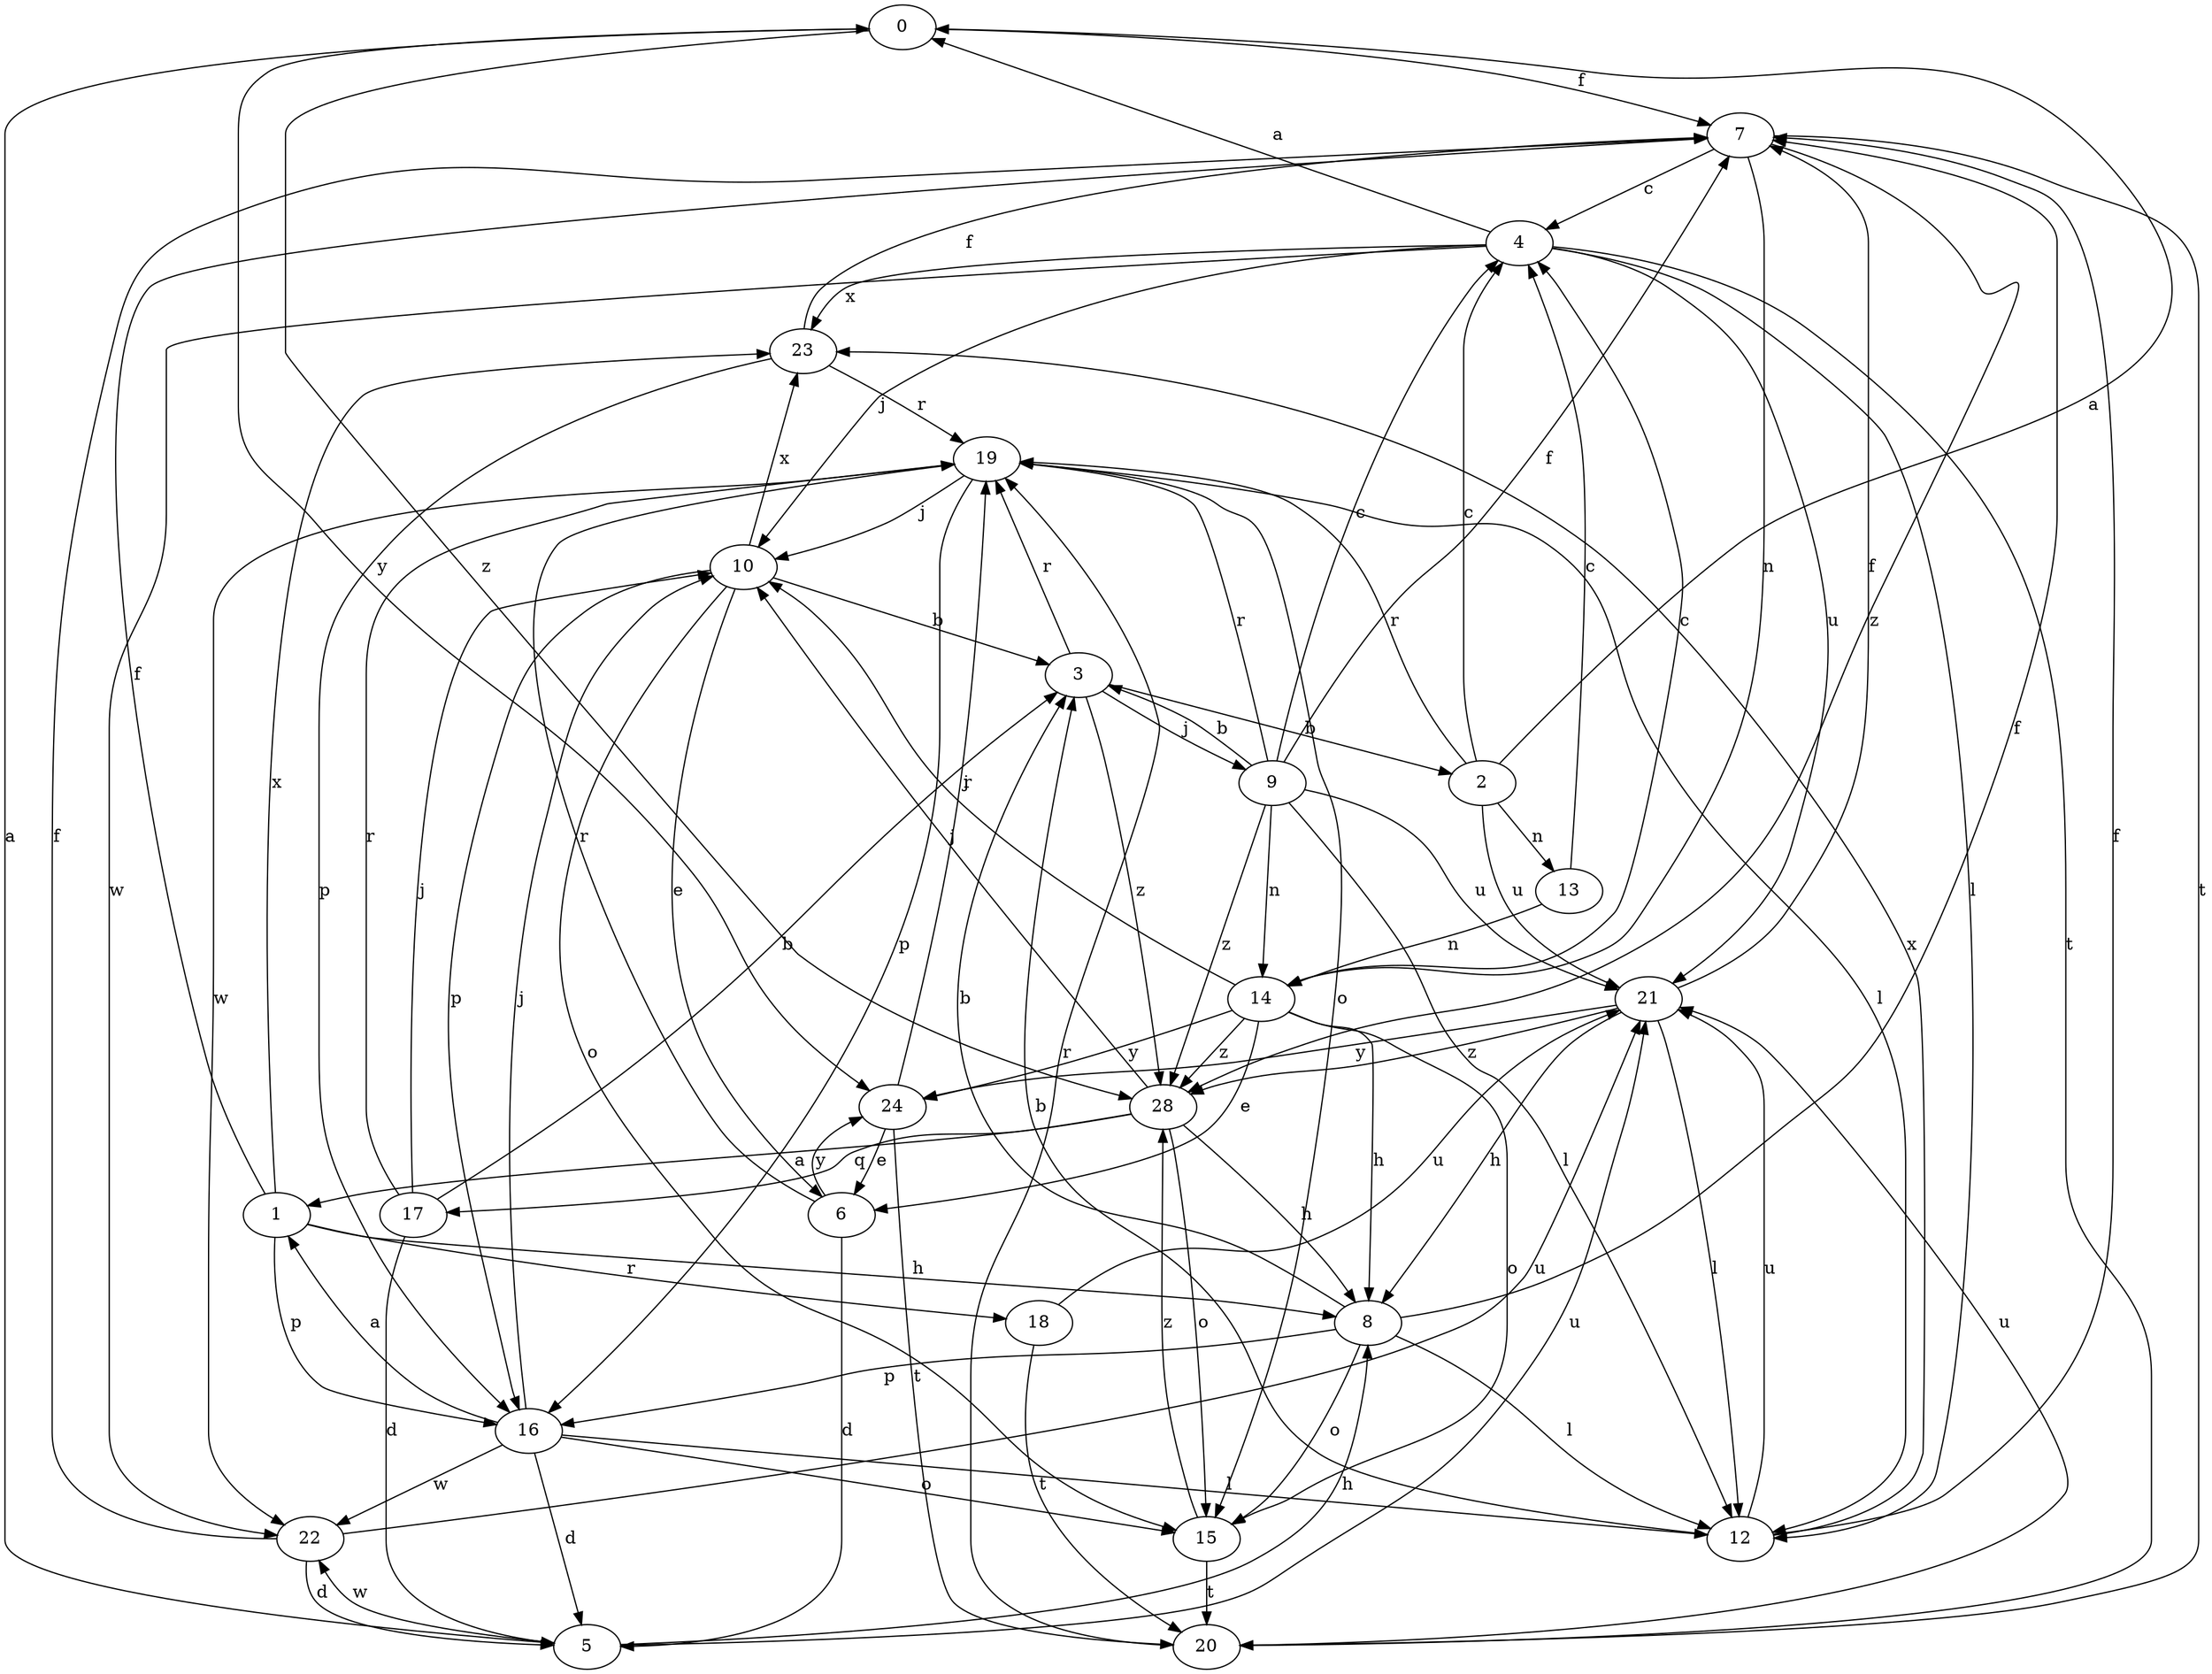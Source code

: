 strict digraph  {
0;
1;
2;
3;
4;
5;
6;
7;
8;
9;
10;
12;
13;
14;
15;
16;
17;
18;
19;
20;
21;
22;
23;
24;
28;
0 -> 7  [label=f];
0 -> 24  [label=y];
0 -> 28  [label=z];
1 -> 7  [label=f];
1 -> 8  [label=h];
1 -> 16  [label=p];
1 -> 18  [label=r];
1 -> 23  [label=x];
2 -> 0  [label=a];
2 -> 4  [label=c];
2 -> 13  [label=n];
2 -> 19  [label=r];
2 -> 21  [label=u];
3 -> 2  [label=b];
3 -> 9  [label=j];
3 -> 19  [label=r];
3 -> 28  [label=z];
4 -> 0  [label=a];
4 -> 10  [label=j];
4 -> 12  [label=l];
4 -> 20  [label=t];
4 -> 21  [label=u];
4 -> 22  [label=w];
4 -> 23  [label=x];
5 -> 0  [label=a];
5 -> 8  [label=h];
5 -> 21  [label=u];
5 -> 22  [label=w];
6 -> 5  [label=d];
6 -> 19  [label=r];
6 -> 24  [label=y];
7 -> 4  [label=c];
7 -> 14  [label=n];
7 -> 20  [label=t];
7 -> 28  [label=z];
8 -> 3  [label=b];
8 -> 7  [label=f];
8 -> 12  [label=l];
8 -> 15  [label=o];
8 -> 16  [label=p];
9 -> 3  [label=b];
9 -> 4  [label=c];
9 -> 7  [label=f];
9 -> 12  [label=l];
9 -> 14  [label=n];
9 -> 19  [label=r];
9 -> 21  [label=u];
9 -> 28  [label=z];
10 -> 3  [label=b];
10 -> 6  [label=e];
10 -> 15  [label=o];
10 -> 16  [label=p];
10 -> 23  [label=x];
12 -> 3  [label=b];
12 -> 7  [label=f];
12 -> 21  [label=u];
12 -> 23  [label=x];
13 -> 4  [label=c];
13 -> 14  [label=n];
14 -> 4  [label=c];
14 -> 6  [label=e];
14 -> 8  [label=h];
14 -> 10  [label=j];
14 -> 15  [label=o];
14 -> 24  [label=y];
14 -> 28  [label=z];
15 -> 20  [label=t];
15 -> 28  [label=z];
16 -> 1  [label=a];
16 -> 5  [label=d];
16 -> 10  [label=j];
16 -> 12  [label=l];
16 -> 15  [label=o];
16 -> 22  [label=w];
17 -> 3  [label=b];
17 -> 5  [label=d];
17 -> 10  [label=j];
17 -> 19  [label=r];
18 -> 20  [label=t];
18 -> 21  [label=u];
19 -> 10  [label=j];
19 -> 12  [label=l];
19 -> 15  [label=o];
19 -> 16  [label=p];
19 -> 22  [label=w];
20 -> 19  [label=r];
20 -> 21  [label=u];
21 -> 7  [label=f];
21 -> 8  [label=h];
21 -> 12  [label=l];
21 -> 24  [label=y];
21 -> 28  [label=z];
22 -> 5  [label=d];
22 -> 7  [label=f];
22 -> 21  [label=u];
23 -> 7  [label=f];
23 -> 16  [label=p];
23 -> 19  [label=r];
24 -> 6  [label=e];
24 -> 19  [label=r];
24 -> 20  [label=t];
28 -> 1  [label=a];
28 -> 8  [label=h];
28 -> 10  [label=j];
28 -> 15  [label=o];
28 -> 17  [label=q];
}
